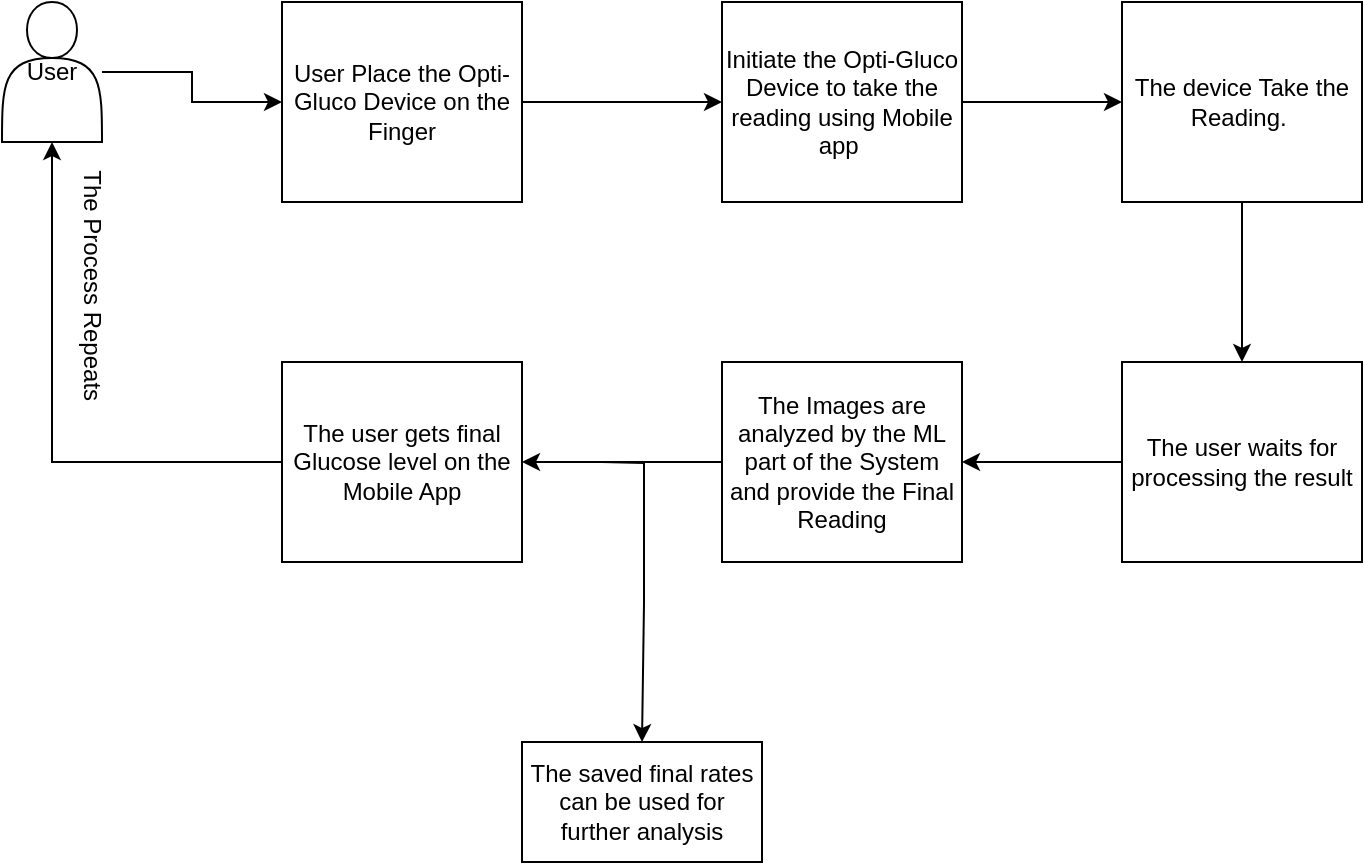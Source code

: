 <mxfile version="23.1.4" type="device">
  <diagram name="Page-1" id="9Cyy82lyoBaak_UYkrAP">
    <mxGraphModel dx="1050" dy="522" grid="1" gridSize="10" guides="1" tooltips="1" connect="1" arrows="1" fold="1" page="1" pageScale="1" pageWidth="827" pageHeight="1169" math="0" shadow="0">
      <root>
        <mxCell id="0" />
        <mxCell id="1" parent="0" />
        <mxCell id="5GiWQ5kFwCjWLmF6CQLi-2" style="edgeStyle=orthogonalEdgeStyle;rounded=0;orthogonalLoop=1;jettySize=auto;html=1;" edge="1" parent="1" source="5GiWQ5kFwCjWLmF6CQLi-1" target="5GiWQ5kFwCjWLmF6CQLi-3">
          <mxGeometry relative="1" as="geometry">
            <mxPoint x="240" y="100" as="targetPoint" />
          </mxGeometry>
        </mxCell>
        <mxCell id="5GiWQ5kFwCjWLmF6CQLi-1" value="User" style="shape=actor;whiteSpace=wrap;html=1;" vertex="1" parent="1">
          <mxGeometry x="120" y="70" width="50" height="70" as="geometry" />
        </mxCell>
        <mxCell id="5GiWQ5kFwCjWLmF6CQLi-5" value="" style="edgeStyle=orthogonalEdgeStyle;rounded=0;orthogonalLoop=1;jettySize=auto;html=1;" edge="1" parent="1" source="5GiWQ5kFwCjWLmF6CQLi-3" target="5GiWQ5kFwCjWLmF6CQLi-4">
          <mxGeometry relative="1" as="geometry" />
        </mxCell>
        <mxCell id="5GiWQ5kFwCjWLmF6CQLi-3" value="User Place the Opti-Gluco Device on the Finger" style="rounded=0;whiteSpace=wrap;html=1;" vertex="1" parent="1">
          <mxGeometry x="260" y="70" width="120" height="100" as="geometry" />
        </mxCell>
        <mxCell id="5GiWQ5kFwCjWLmF6CQLi-7" value="" style="edgeStyle=orthogonalEdgeStyle;rounded=0;orthogonalLoop=1;jettySize=auto;html=1;" edge="1" parent="1" source="5GiWQ5kFwCjWLmF6CQLi-4" target="5GiWQ5kFwCjWLmF6CQLi-6">
          <mxGeometry relative="1" as="geometry" />
        </mxCell>
        <mxCell id="5GiWQ5kFwCjWLmF6CQLi-4" value="Initiate the Opti-Gluco Device to take the reading using Mobile app&amp;nbsp;" style="rounded=0;whiteSpace=wrap;html=1;" vertex="1" parent="1">
          <mxGeometry x="480" y="70" width="120" height="100" as="geometry" />
        </mxCell>
        <mxCell id="5GiWQ5kFwCjWLmF6CQLi-9" value="" style="edgeStyle=orthogonalEdgeStyle;rounded=0;orthogonalLoop=1;jettySize=auto;html=1;" edge="1" parent="1" source="5GiWQ5kFwCjWLmF6CQLi-6" target="5GiWQ5kFwCjWLmF6CQLi-8">
          <mxGeometry relative="1" as="geometry" />
        </mxCell>
        <mxCell id="5GiWQ5kFwCjWLmF6CQLi-6" value="The device Take the Reading.&amp;nbsp;" style="rounded=0;whiteSpace=wrap;html=1;" vertex="1" parent="1">
          <mxGeometry x="680" y="70" width="120" height="100" as="geometry" />
        </mxCell>
        <mxCell id="5GiWQ5kFwCjWLmF6CQLi-11" value="" style="edgeStyle=orthogonalEdgeStyle;rounded=0;orthogonalLoop=1;jettySize=auto;html=1;" edge="1" parent="1" source="5GiWQ5kFwCjWLmF6CQLi-8" target="5GiWQ5kFwCjWLmF6CQLi-10">
          <mxGeometry relative="1" as="geometry" />
        </mxCell>
        <mxCell id="5GiWQ5kFwCjWLmF6CQLi-8" value="The user waits for processing the result" style="rounded=0;whiteSpace=wrap;html=1;" vertex="1" parent="1">
          <mxGeometry x="680" y="250" width="120" height="100" as="geometry" />
        </mxCell>
        <mxCell id="5GiWQ5kFwCjWLmF6CQLi-13" value="" style="edgeStyle=orthogonalEdgeStyle;rounded=0;orthogonalLoop=1;jettySize=auto;html=1;" edge="1" parent="1" source="5GiWQ5kFwCjWLmF6CQLi-10" target="5GiWQ5kFwCjWLmF6CQLi-12">
          <mxGeometry relative="1" as="geometry">
            <Array as="points">
              <mxPoint x="430" y="300" />
              <mxPoint x="430" y="300" />
            </Array>
          </mxGeometry>
        </mxCell>
        <mxCell id="5GiWQ5kFwCjWLmF6CQLi-10" value="The Images are analyzed by the ML part of the System and provide the Final Reading" style="rounded=0;whiteSpace=wrap;html=1;" vertex="1" parent="1">
          <mxGeometry x="480" y="250" width="120" height="100" as="geometry" />
        </mxCell>
        <mxCell id="5GiWQ5kFwCjWLmF6CQLi-14" style="edgeStyle=orthogonalEdgeStyle;rounded=0;orthogonalLoop=1;jettySize=auto;html=1;entryX=0.5;entryY=1;entryDx=0;entryDy=0;" edge="1" parent="1" source="5GiWQ5kFwCjWLmF6CQLi-12" target="5GiWQ5kFwCjWLmF6CQLi-1">
          <mxGeometry relative="1" as="geometry" />
        </mxCell>
        <mxCell id="5GiWQ5kFwCjWLmF6CQLi-12" value="The user gets final Glucose level on the Mobile App" style="rounded=0;whiteSpace=wrap;html=1;" vertex="1" parent="1">
          <mxGeometry x="260" y="250" width="120" height="100" as="geometry" />
        </mxCell>
        <mxCell id="5GiWQ5kFwCjWLmF6CQLi-15" value="The Process Repeats&amp;nbsp;" style="text;html=1;align=center;verticalAlign=middle;resizable=0;points=[];autosize=1;strokeColor=none;fillColor=none;rotation=90;" vertex="1" parent="1">
          <mxGeometry x="95" y="198" width="140" height="30" as="geometry" />
        </mxCell>
        <mxCell id="5GiWQ5kFwCjWLmF6CQLi-19" style="edgeStyle=orthogonalEdgeStyle;rounded=0;orthogonalLoop=1;jettySize=auto;html=1;" edge="1" parent="1">
          <mxGeometry relative="1" as="geometry">
            <mxPoint x="440" y="440" as="targetPoint" />
            <mxPoint x="420" y="300" as="sourcePoint" />
          </mxGeometry>
        </mxCell>
        <mxCell id="5GiWQ5kFwCjWLmF6CQLi-20" value="The saved final rates can be used for further analysis" style="rounded=0;whiteSpace=wrap;html=1;" vertex="1" parent="1">
          <mxGeometry x="380" y="440" width="120" height="60" as="geometry" />
        </mxCell>
      </root>
    </mxGraphModel>
  </diagram>
</mxfile>
